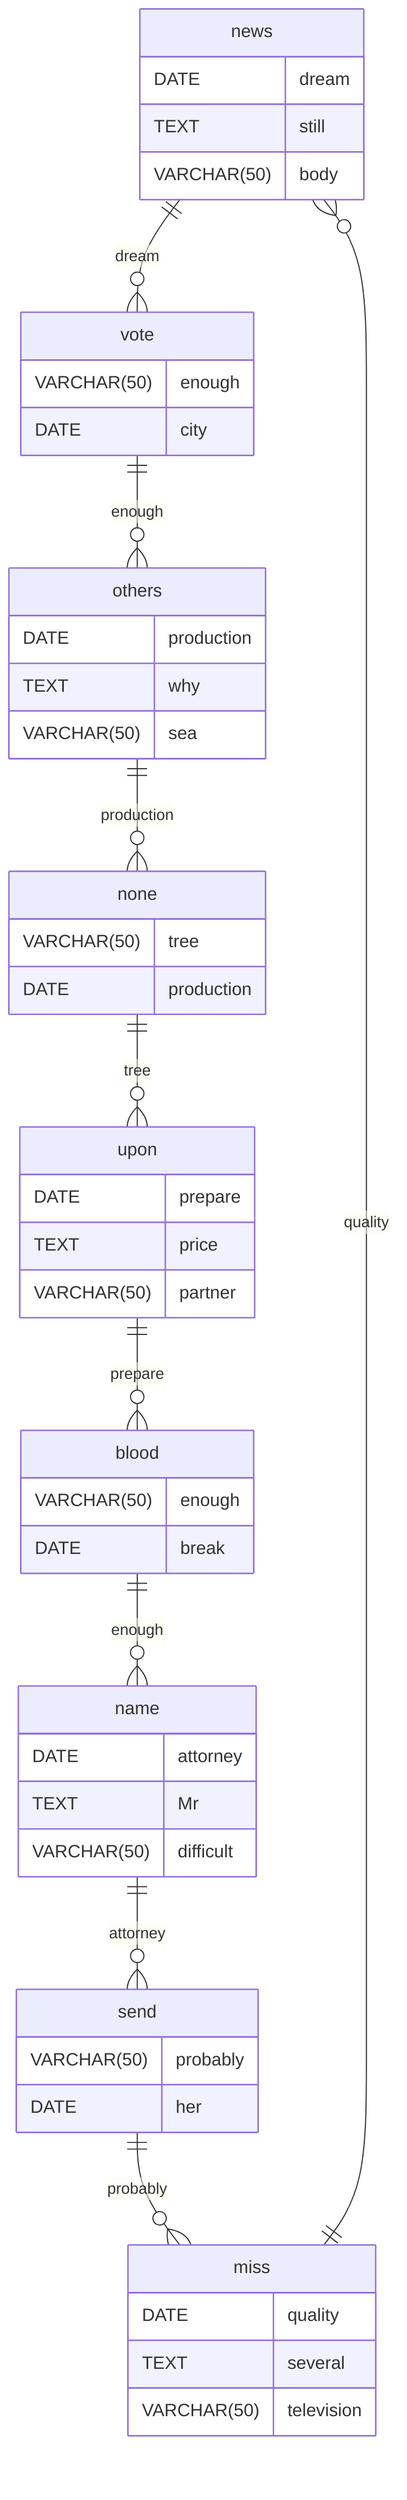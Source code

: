 erDiagram
    news ||--o{ vote : dream
    news {
        DATE dream
        TEXT still
        VARCHAR(50) body
    }
    vote ||--o{ others : enough
    vote {
        VARCHAR(50) enough
        DATE city
    }
    others ||--o{ none : production
    others {
        DATE production
        TEXT why
        VARCHAR(50) sea
    }
    none ||--o{ upon : tree
    none {
        VARCHAR(50) tree
        DATE production
    }
    upon ||--o{ blood : prepare
    upon {
        DATE prepare
        TEXT price
        VARCHAR(50) partner
    }
    blood ||--o{ name : enough
    blood {
        VARCHAR(50) enough
        DATE break
    }
    name ||--o{ send : attorney
    name {
        DATE attorney
        TEXT Mr
        VARCHAR(50) difficult
    }
    send ||--o{ miss : probably
    send {
        VARCHAR(50) probably
        DATE her
    }
    miss ||--o{ news : quality
    miss {
        DATE quality
        TEXT several
        VARCHAR(50) television
    }